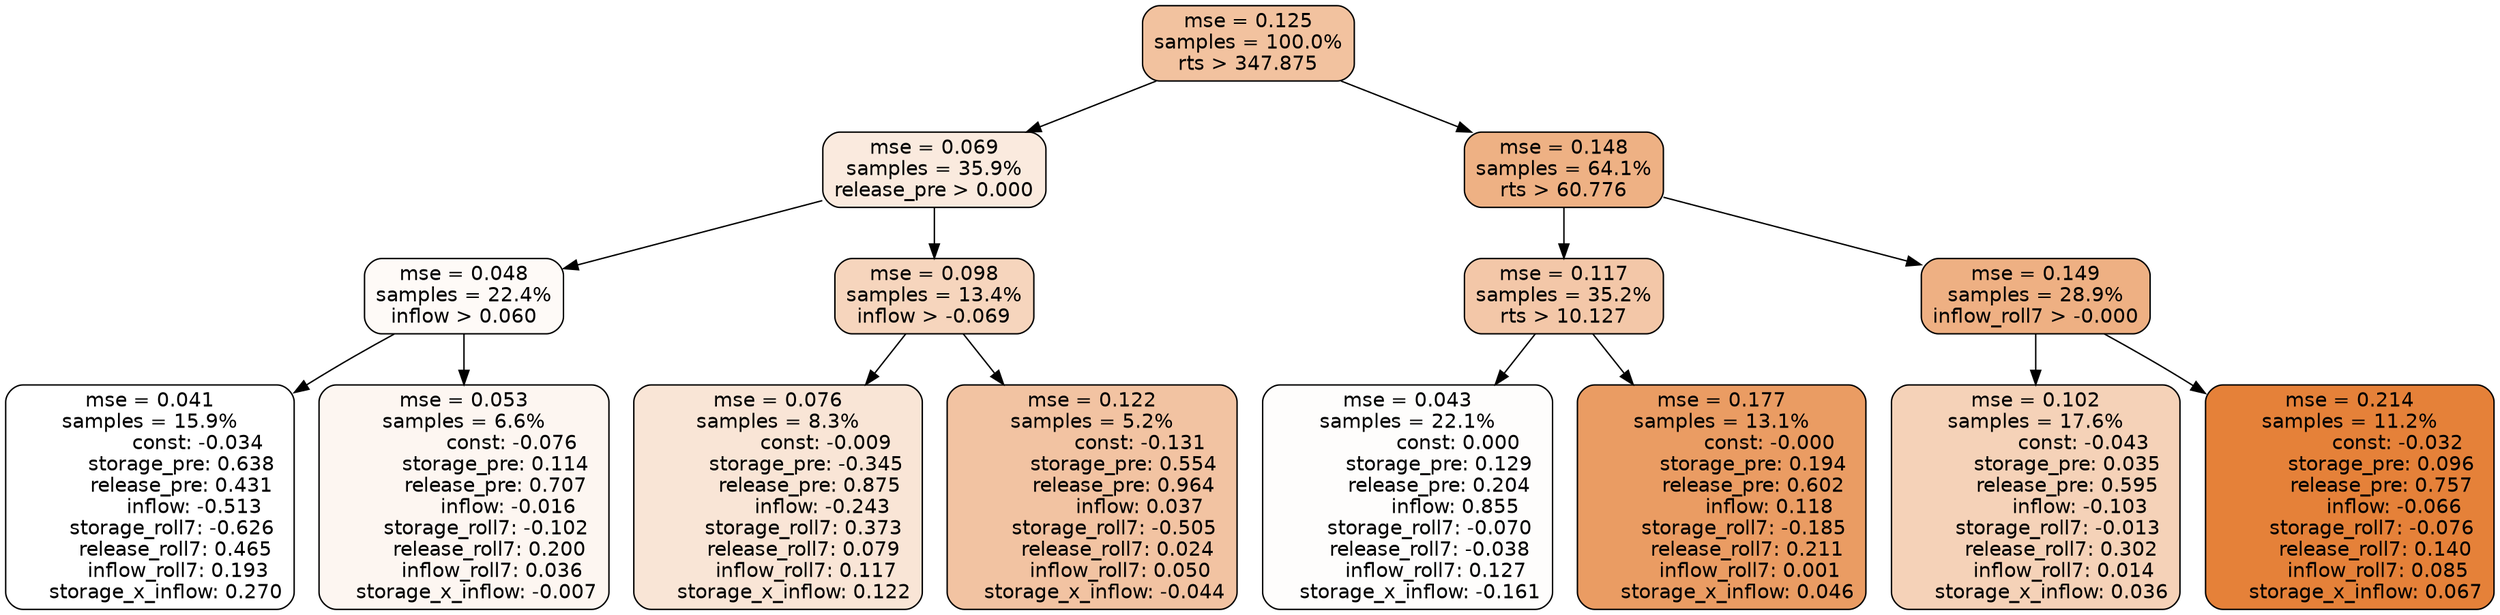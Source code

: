digraph tree {
node [shape=rectangle, style="filled, rounded", color="black", fontname=helvetica] ;
edge [fontname=helvetica] ;
	"0" [label="mse = 0.125
samples = 100.0%
rts > 347.875", fillcolor="#f2c29f"]
	"8" [label="mse = 0.069
samples = 35.9%
release_pre > 0.000", fillcolor="#faeade"]
	"1" [label="mse = 0.148
samples = 64.1%
rts > 60.776", fillcolor="#eeb184"]
	"9" [label="mse = 0.048
samples = 22.4%
inflow > 0.060", fillcolor="#fefaf7"]
	"12" [label="mse = 0.098
samples = 13.4%
inflow > -0.069", fillcolor="#f6d5bd"]
	"2" [label="mse = 0.117
samples = 35.2%
rts > 10.127", fillcolor="#f3c7a8"]
	"5" [label="mse = 0.149
samples = 28.9%
inflow_roll7 > -0.000", fillcolor="#eeb083"]
	"10" [label="mse = 0.041
samples = 15.9%
               const: -0.034
          storage_pre: 0.638
          release_pre: 0.431
              inflow: -0.513
       storage_roll7: -0.626
        release_roll7: 0.465
         inflow_roll7: 0.193
     storage_x_inflow: 0.270", fillcolor="#ffffff"]
	"11" [label="mse = 0.053
samples = 6.6%
               const: -0.076
          storage_pre: 0.114
          release_pre: 0.707
              inflow: -0.016
       storage_roll7: -0.102
        release_roll7: 0.200
         inflow_roll7: 0.036
    storage_x_inflow: -0.007", fillcolor="#fdf6f1"]
	"13" [label="mse = 0.076
samples = 8.3%
               const: -0.009
         storage_pre: -0.345
          release_pre: 0.875
              inflow: -0.243
        storage_roll7: 0.373
        release_roll7: 0.079
         inflow_roll7: 0.117
     storage_x_inflow: 0.122", fillcolor="#f9e5d6"]
	"14" [label="mse = 0.122
samples = 5.2%
               const: -0.131
          storage_pre: 0.554
          release_pre: 0.964
               inflow: 0.037
       storage_roll7: -0.505
        release_roll7: 0.024
         inflow_roll7: 0.050
    storage_x_inflow: -0.044", fillcolor="#f2c3a2"]
	"3" [label="mse = 0.043
samples = 22.1%
                const: 0.000
          storage_pre: 0.129
          release_pre: 0.204
               inflow: 0.855
       storage_roll7: -0.070
       release_roll7: -0.038
         inflow_roll7: 0.127
    storage_x_inflow: -0.161", fillcolor="#fefdfc"]
	"4" [label="mse = 0.177
samples = 13.1%
               const: -0.000
          storage_pre: 0.194
          release_pre: 0.602
               inflow: 0.118
       storage_roll7: -0.185
        release_roll7: 0.211
         inflow_roll7: 0.001
     storage_x_inflow: 0.046", fillcolor="#ea9c63"]
	"6" [label="mse = 0.102
samples = 17.6%
               const: -0.043
          storage_pre: 0.035
          release_pre: 0.595
              inflow: -0.103
       storage_roll7: -0.013
        release_roll7: 0.302
         inflow_roll7: 0.014
     storage_x_inflow: 0.036", fillcolor="#f5d2b8"]
	"7" [label="mse = 0.214
samples = 11.2%
               const: -0.032
          storage_pre: 0.096
          release_pre: 0.757
              inflow: -0.066
       storage_roll7: -0.076
        release_roll7: 0.140
         inflow_roll7: 0.085
     storage_x_inflow: 0.067", fillcolor="#e58139"]

	"0" -> "1"
	"0" -> "8"
	"8" -> "9"
	"8" -> "12"
	"1" -> "2"
	"1" -> "5"
	"9" -> "10"
	"9" -> "11"
	"12" -> "13"
	"12" -> "14"
	"2" -> "3"
	"2" -> "4"
	"5" -> "6"
	"5" -> "7"
}